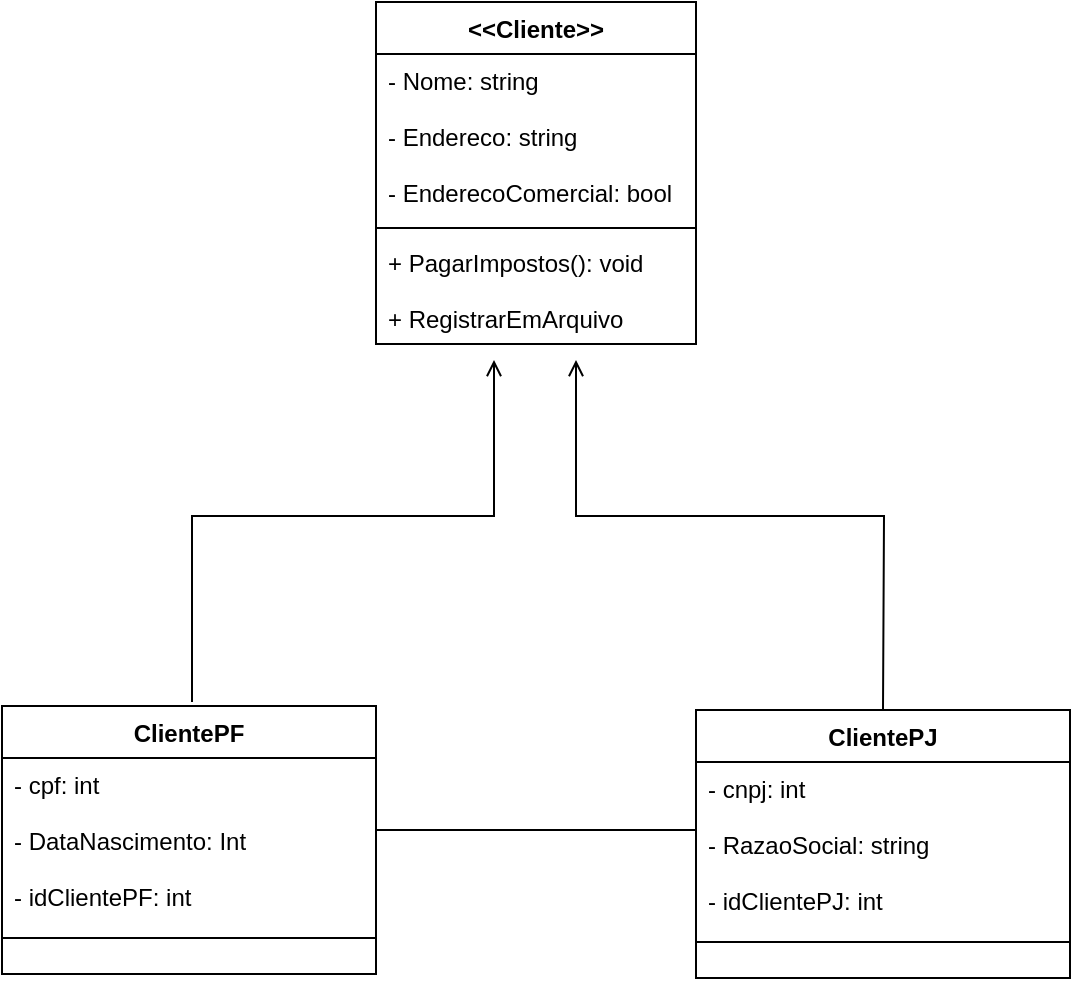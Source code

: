 <mxfile version="20.0.3" type="github"><diagram id="Q7nxmYJLbgaUS75Thk-S" name="Page-1"><mxGraphModel dx="868" dy="425" grid="0" gridSize="10" guides="1" tooltips="1" connect="1" arrows="1" fold="1" page="0" pageScale="1" pageWidth="827" pageHeight="1169" math="0" shadow="0"><root><mxCell id="0"/><mxCell id="1" parent="0"/><mxCell id="iqVqd_W21Id-2aO7BlmQ-1" value="&lt;&lt;Cliente&gt;&gt;" style="swimlane;fontStyle=1;align=center;verticalAlign=top;childLayout=stackLayout;horizontal=1;startSize=26;horizontalStack=0;resizeParent=1;resizeParentMax=0;resizeLast=0;collapsible=1;marginBottom=0;hachureGap=4;" parent="1" vertex="1"><mxGeometry x="389" y="345" width="160" height="171" as="geometry"/></mxCell><mxCell id="iqVqd_W21Id-2aO7BlmQ-2" value="- Nome: string &#10;&#10;- Endereco: string &#10;&#10;- EnderecoComercial: bool " style="text;strokeColor=none;fillColor=none;align=left;verticalAlign=top;spacingLeft=4;spacingRight=4;overflow=hidden;rotatable=0;points=[[0,0.5],[1,0.5]];portConstraint=eastwest;hachureGap=4;" parent="iqVqd_W21Id-2aO7BlmQ-1" vertex="1"><mxGeometry y="26" width="160" height="83" as="geometry"/></mxCell><mxCell id="iqVqd_W21Id-2aO7BlmQ-3" value="" style="line;strokeWidth=1;fillColor=none;align=left;verticalAlign=middle;spacingTop=-1;spacingLeft=3;spacingRight=3;rotatable=0;labelPosition=right;points=[];portConstraint=eastwest;hachureGap=4;" parent="iqVqd_W21Id-2aO7BlmQ-1" vertex="1"><mxGeometry y="109" width="160" height="8" as="geometry"/></mxCell><mxCell id="iqVqd_W21Id-2aO7BlmQ-4" value="+ PagarImpostos(): void&#10;&#10;+ RegistrarEmArquivo&#10;" style="text;strokeColor=none;fillColor=none;align=left;verticalAlign=top;spacingLeft=4;spacingRight=4;overflow=hidden;rotatable=0;points=[[0,0.5],[1,0.5]];portConstraint=eastwest;hachureGap=4;" parent="iqVqd_W21Id-2aO7BlmQ-1" vertex="1"><mxGeometry y="117" width="160" height="54" as="geometry"/></mxCell><mxCell id="iqVqd_W21Id-2aO7BlmQ-17" value="ClientePF" style="swimlane;fontStyle=1;align=center;verticalAlign=top;childLayout=stackLayout;horizontal=1;startSize=26;horizontalStack=0;resizeParent=1;resizeParentMax=0;resizeLast=0;collapsible=1;marginBottom=0;hachureGap=4;" parent="1" vertex="1"><mxGeometry x="202" y="697" width="187" height="134" as="geometry"/></mxCell><mxCell id="iqVqd_W21Id-2aO7BlmQ-18" value="- cpf: int&#10;&#10;- DataNascimento: Int&#10;&#10;- idClientePF: int&#10;" style="text;strokeColor=none;fillColor=none;align=left;verticalAlign=top;spacingLeft=4;spacingRight=4;overflow=hidden;rotatable=0;points=[[0,0.5],[1,0.5]];portConstraint=eastwest;hachureGap=4;" parent="iqVqd_W21Id-2aO7BlmQ-17" vertex="1"><mxGeometry y="26" width="187" height="72" as="geometry"/></mxCell><mxCell id="iqVqd_W21Id-2aO7BlmQ-19" value="" style="line;strokeWidth=1;fillColor=none;align=left;verticalAlign=middle;spacingTop=-1;spacingLeft=3;spacingRight=3;rotatable=0;labelPosition=right;points=[];portConstraint=eastwest;hachureGap=4;" parent="iqVqd_W21Id-2aO7BlmQ-17" vertex="1"><mxGeometry y="98" width="187" height="36" as="geometry"/></mxCell><mxCell id="iqVqd_W21Id-2aO7BlmQ-27" value="ClientePJ" style="swimlane;fontStyle=1;align=center;verticalAlign=top;childLayout=stackLayout;horizontal=1;startSize=26;horizontalStack=0;resizeParent=1;resizeParentMax=0;resizeLast=0;collapsible=1;marginBottom=0;hachureGap=4;" parent="1" vertex="1"><mxGeometry x="549" y="699" width="187" height="134" as="geometry"/></mxCell><mxCell id="iqVqd_W21Id-2aO7BlmQ-28" value="- cnpj: int &#10;&#10;- RazaoSocial: string&#10;&#10;- idClientePJ: int&#10;" style="text;strokeColor=none;fillColor=none;align=left;verticalAlign=top;spacingLeft=4;spacingRight=4;overflow=hidden;rotatable=0;points=[[0,0.5],[1,0.5]];portConstraint=eastwest;hachureGap=4;" parent="iqVqd_W21Id-2aO7BlmQ-27" vertex="1"><mxGeometry y="26" width="187" height="72" as="geometry"/></mxCell><mxCell id="iqVqd_W21Id-2aO7BlmQ-29" value="" style="line;strokeWidth=1;fillColor=none;align=left;verticalAlign=middle;spacingTop=-1;spacingLeft=3;spacingRight=3;rotatable=0;labelPosition=right;points=[];portConstraint=eastwest;hachureGap=4;" parent="iqVqd_W21Id-2aO7BlmQ-27" vertex="1"><mxGeometry y="98" width="187" height="36" as="geometry"/></mxCell><mxCell id="iqVqd_W21Id-2aO7BlmQ-39" value="" style="edgeStyle=none;orthogonalLoop=1;jettySize=auto;html=1;rounded=0;endArrow=open;sourcePerimeterSpacing=8;targetPerimeterSpacing=8;endWidth=18;" parent="1" edge="1"><mxGeometry width="120" relative="1" as="geometry"><mxPoint x="297" y="695" as="sourcePoint"/><mxPoint x="448" y="524" as="targetPoint"/><Array as="points"><mxPoint x="297" y="602"/><mxPoint x="448" y="602"/></Array></mxGeometry></mxCell><mxCell id="iqVqd_W21Id-2aO7BlmQ-40" value="" style="edgeStyle=none;orthogonalLoop=1;jettySize=auto;html=1;rounded=0;endArrow=open;sourcePerimeterSpacing=8;targetPerimeterSpacing=8;endWidth=18;exitX=0.5;exitY=0;exitDx=0;exitDy=0;" parent="1" source="iqVqd_W21Id-2aO7BlmQ-27" edge="1"><mxGeometry width="120" relative="1" as="geometry"><mxPoint x="338" y="695" as="sourcePoint"/><mxPoint x="489" y="524" as="targetPoint"/><Array as="points"><mxPoint x="643" y="602"/><mxPoint x="489" y="602"/></Array></mxGeometry></mxCell><mxCell id="hvcPhFoaccN23qUtnHx1-4" value="" style="endArrow=none;html=1;rounded=0;exitX=1;exitY=0.5;exitDx=0;exitDy=0;" edge="1" parent="1" source="iqVqd_W21Id-2aO7BlmQ-18"><mxGeometry width="50" height="50" relative="1" as="geometry"><mxPoint x="444" y="883" as="sourcePoint"/><mxPoint x="549" y="759" as="targetPoint"/></mxGeometry></mxCell></root></mxGraphModel></diagram></mxfile>